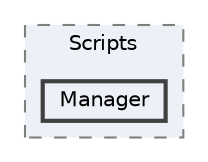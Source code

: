 digraph "Assets/Scripts/Manager"
{
 // LATEX_PDF_SIZE
  bgcolor="transparent";
  edge [fontname=Helvetica,fontsize=10,labelfontname=Helvetica,labelfontsize=10];
  node [fontname=Helvetica,fontsize=10,shape=box,height=0.2,width=0.4];
  compound=true
  subgraph clusterdir_f13b41af88cf68434578284aaf699e39 {
    graph [ bgcolor="#edf0f7", pencolor="grey50", label="Scripts", fontname=Helvetica,fontsize=10 style="filled,dashed", URL="dir_f13b41af88cf68434578284aaf699e39.html",tooltip=""]
  dir_b7efb6267344c1014d476646234dd8bc [label="Manager", fillcolor="#edf0f7", color="grey25", style="filled,bold", URL="dir_b7efb6267344c1014d476646234dd8bc.html",tooltip=""];
  }
}
